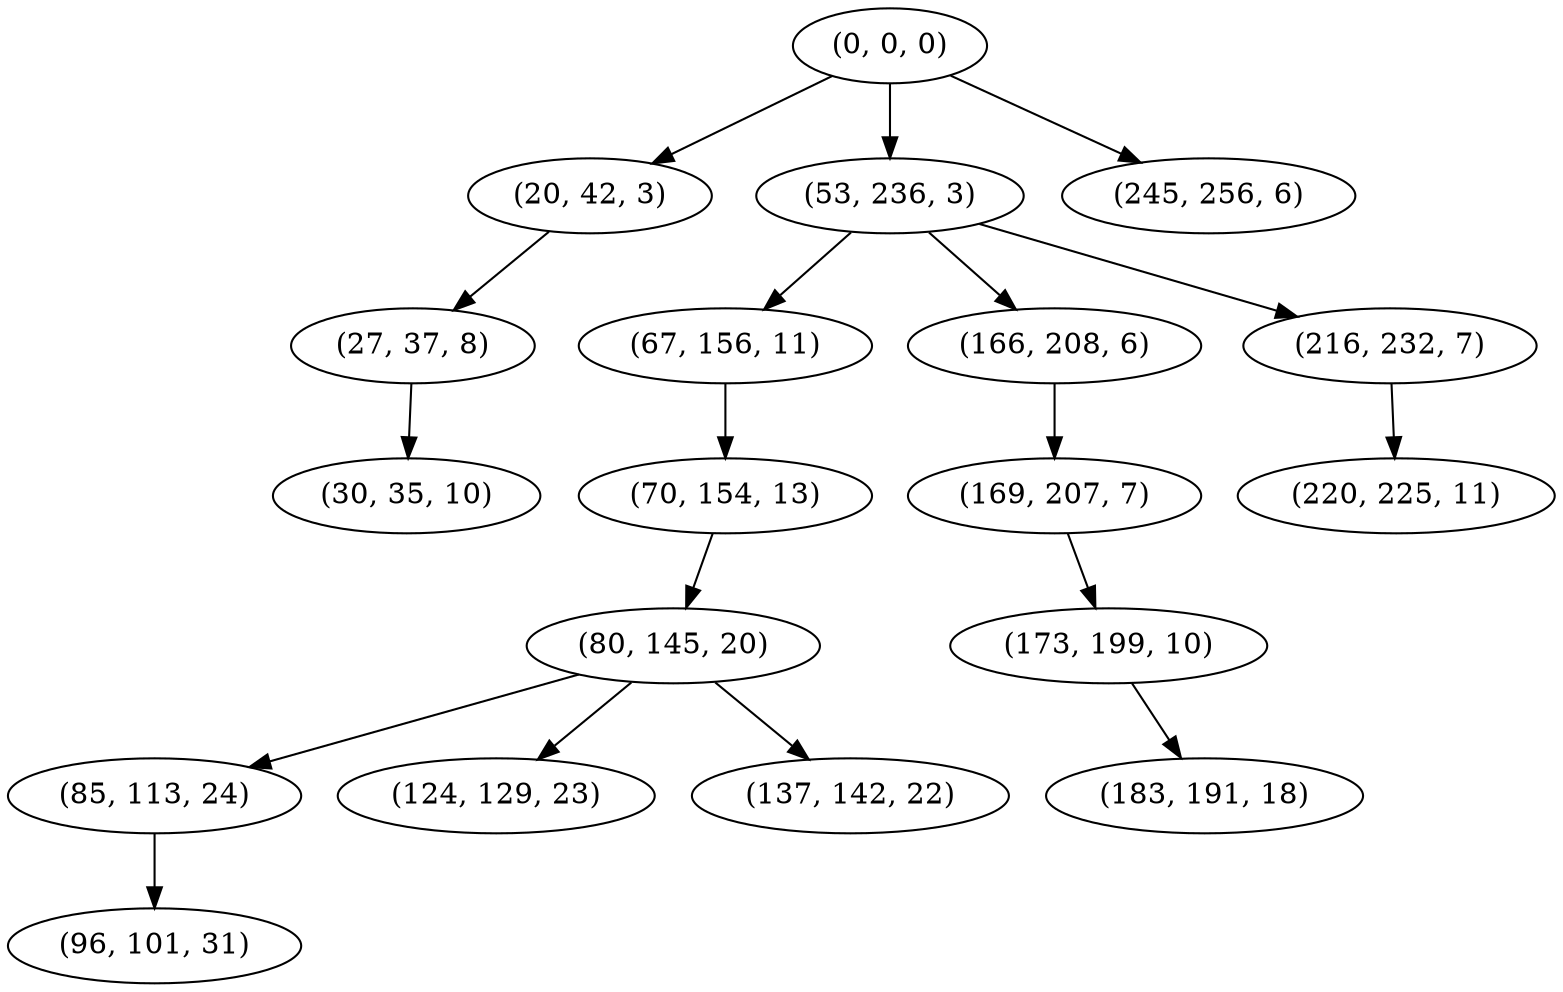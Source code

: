 digraph tree {
    "(0, 0, 0)";
    "(20, 42, 3)";
    "(27, 37, 8)";
    "(30, 35, 10)";
    "(53, 236, 3)";
    "(67, 156, 11)";
    "(70, 154, 13)";
    "(80, 145, 20)";
    "(85, 113, 24)";
    "(96, 101, 31)";
    "(124, 129, 23)";
    "(137, 142, 22)";
    "(166, 208, 6)";
    "(169, 207, 7)";
    "(173, 199, 10)";
    "(183, 191, 18)";
    "(216, 232, 7)";
    "(220, 225, 11)";
    "(245, 256, 6)";
    "(0, 0, 0)" -> "(20, 42, 3)";
    "(0, 0, 0)" -> "(53, 236, 3)";
    "(0, 0, 0)" -> "(245, 256, 6)";
    "(20, 42, 3)" -> "(27, 37, 8)";
    "(27, 37, 8)" -> "(30, 35, 10)";
    "(53, 236, 3)" -> "(67, 156, 11)";
    "(53, 236, 3)" -> "(166, 208, 6)";
    "(53, 236, 3)" -> "(216, 232, 7)";
    "(67, 156, 11)" -> "(70, 154, 13)";
    "(70, 154, 13)" -> "(80, 145, 20)";
    "(80, 145, 20)" -> "(85, 113, 24)";
    "(80, 145, 20)" -> "(124, 129, 23)";
    "(80, 145, 20)" -> "(137, 142, 22)";
    "(85, 113, 24)" -> "(96, 101, 31)";
    "(166, 208, 6)" -> "(169, 207, 7)";
    "(169, 207, 7)" -> "(173, 199, 10)";
    "(173, 199, 10)" -> "(183, 191, 18)";
    "(216, 232, 7)" -> "(220, 225, 11)";
}
